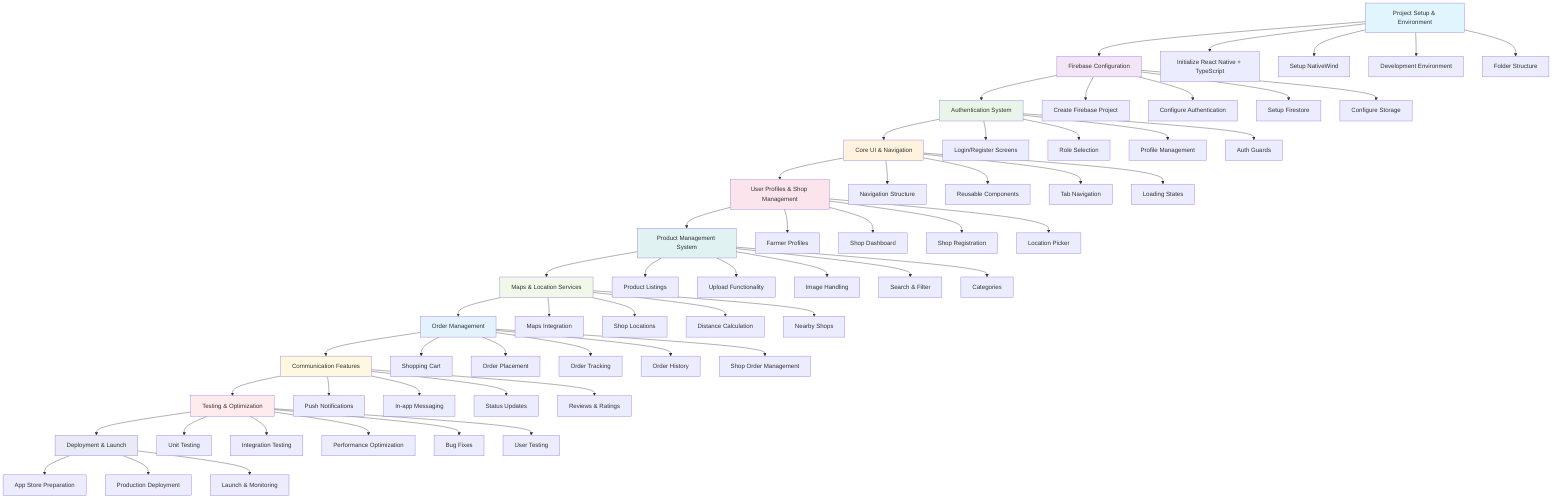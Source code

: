 graph TD
    A[Project Setup & Environment] --> B[Firebase Configuration]
    B --> C[Authentication System]
    C --> D[Core UI & Navigation]
    D --> E[User Profiles & Shop Management]
    E --> F[Product Management System]
    F --> G[Maps & Location Services]
    G --> H[Order Management]
    H --> I[Communication Features]
    I --> J[Testing & Optimization]
    J --> K[Deployment & Launch]

    A --> A1[Initialize React Native + TypeScript]
    A --> A2[Setup NativeWind]
    A --> A3[Development Environment]
    A --> A4[Folder Structure]

    B --> B1[Create Firebase Project]
    B --> B2[Configure Authentication]
    B --> B3[Setup Firestore]
    B --> B4[Configure Storage]

    C --> C1[Login/Register Screens]
    C --> C2[Role Selection]
    C --> C3[Profile Management]
    C --> C4[Auth Guards]

    D --> D1[Navigation Structure]
    D --> D2[Reusable Components]
    D --> D3[Tab Navigation]
    D --> D4[Loading States]

    E --> E1[Farmer Profiles]
    E --> E2[Shop Dashboard]
    E --> E3[Shop Registration]
    E --> E4[Location Picker]

    F --> F1[Product Listings]
    F --> F2[Upload Functionality]
    F --> F3[Image Handling]
    F --> F4[Search & Filter]
    F --> F5[Categories]

    G --> G1[Maps Integration]
    G --> G2[Shop Locations]
    G --> G3[Distance Calculation]
    G --> G4[Nearby Shops]

    H --> H1[Shopping Cart]
    H --> H2[Order Placement]
    H --> H3[Order Tracking]
    H --> H4[Order History]
    H --> H5[Shop Order Management]

    I --> I1[Push Notifications]
    I --> I2[In-app Messaging]
    I --> I3[Status Updates]
    I --> I4[Reviews & Ratings]

    J --> J1[Unit Testing]
    J --> J2[Integration Testing]
    J --> J3[Performance Optimization]
    J --> J4[Bug Fixes]
    J --> J5[User Testing]

    K --> K1[App Store Preparation]
    K --> K2[Production Deployment]
    K --> K3[Launch & Monitoring]

    style A fill:#e1f5fe
    style B fill:#f3e5f5
    style C fill:#e8f5e8
    style D fill:#fff3e0
    style E fill:#fce4ec
    style F fill:#e0f2f1
    style G fill:#f1f8e9
    style H fill:#e3f2fd
    style I fill:#fff8e1
    style J fill:#ffebee
    style K fill:#e8eaf6